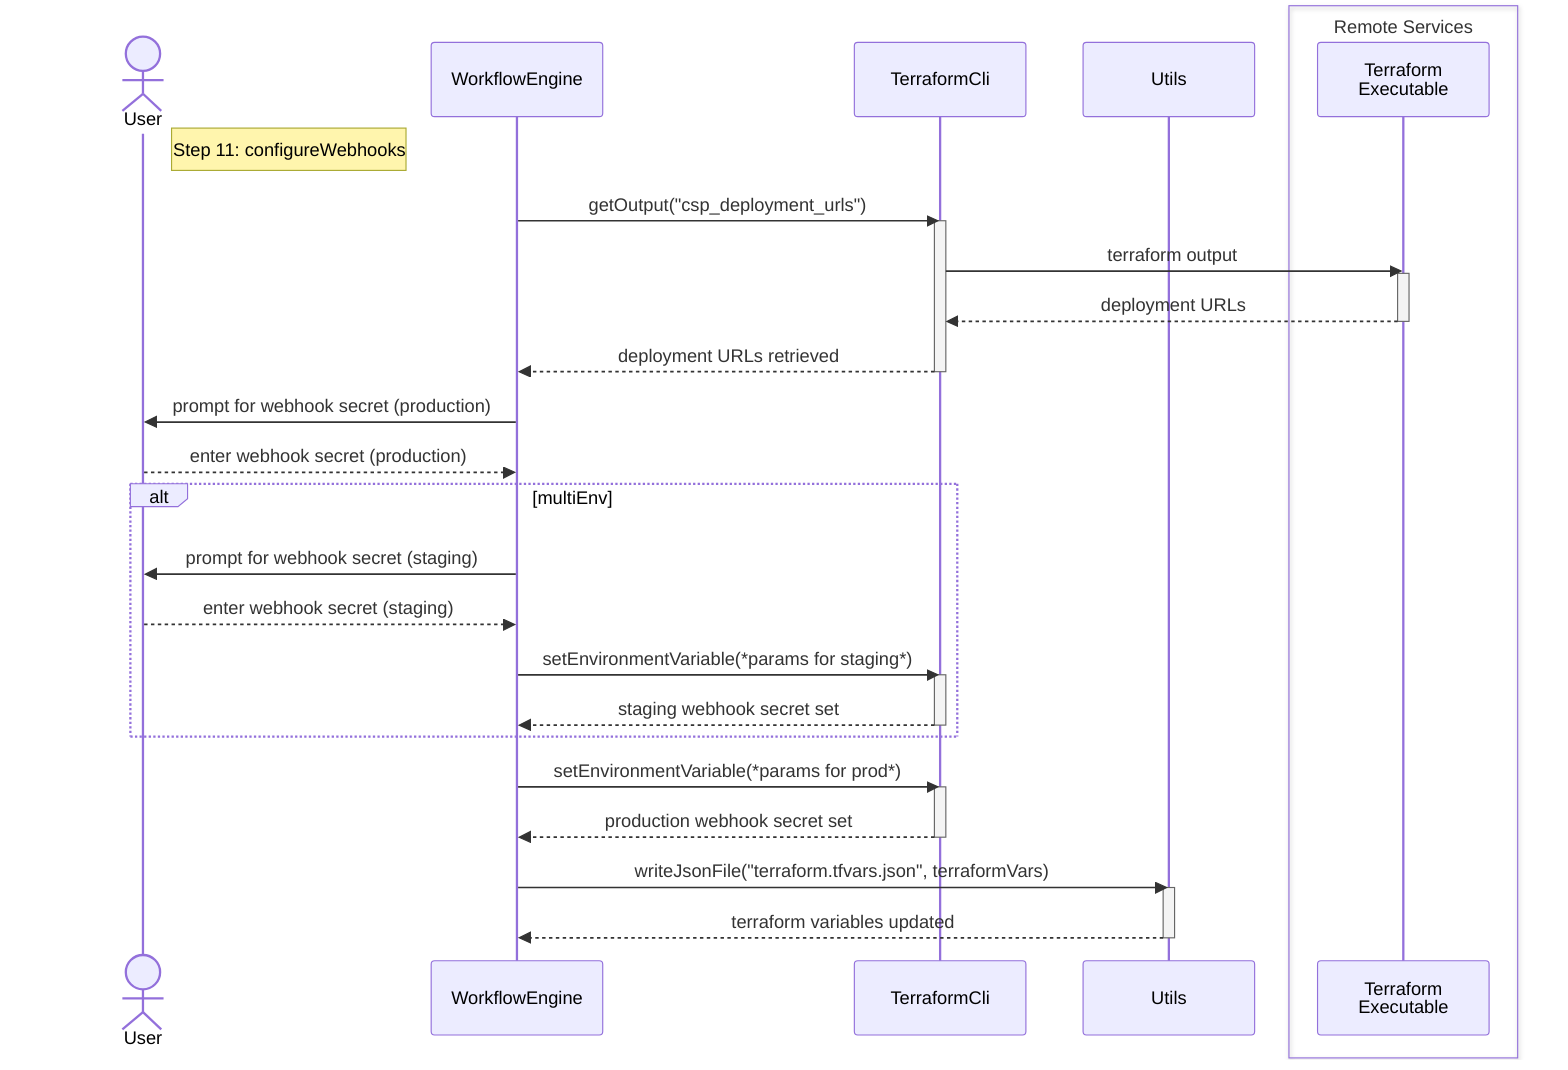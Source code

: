 ---
config:
  theme: default
  look: classic
---
sequenceDiagram
    actor User
    participant WE as WorkflowEngine
    participant TF as TerraformCli
    participant Utils
    
    box Remote Services
    participant TFExec as Terraform<br>Executable
    end
    
    note right of User: Step 11: configureWebhooks
    WE->>TF: getOutput("csp_deployment_urls")
    activate TF
    TF->>TFExec: terraform output
    activate TFExec
    TFExec-->>TF: deployment URLs
    deactivate TFExec
    TF-->>WE: deployment URLs retrieved
    deactivate TF
    
    WE->>User: prompt for webhook secret (production)
    User-->>WE: enter webhook secret (production)

    alt multiEnv
        WE->>User: prompt for webhook secret (staging)
        User-->>WE: enter webhook secret (staging)
        
        WE->>TF: setEnvironmentVariable(*params for staging*)
        activate TF
        TF-->>WE: staging webhook secret set
        deactivate TF
    end

    WE->>TF: setEnvironmentVariable(*params for prod*)
    activate TF
    TF-->>WE: production webhook secret set
    deactivate TF
    
    WE->>Utils: writeJsonFile("terraform.tfvars.json", terraformVars)
    activate Utils
    Utils-->>WE: terraform variables updated
    deactivate Utils